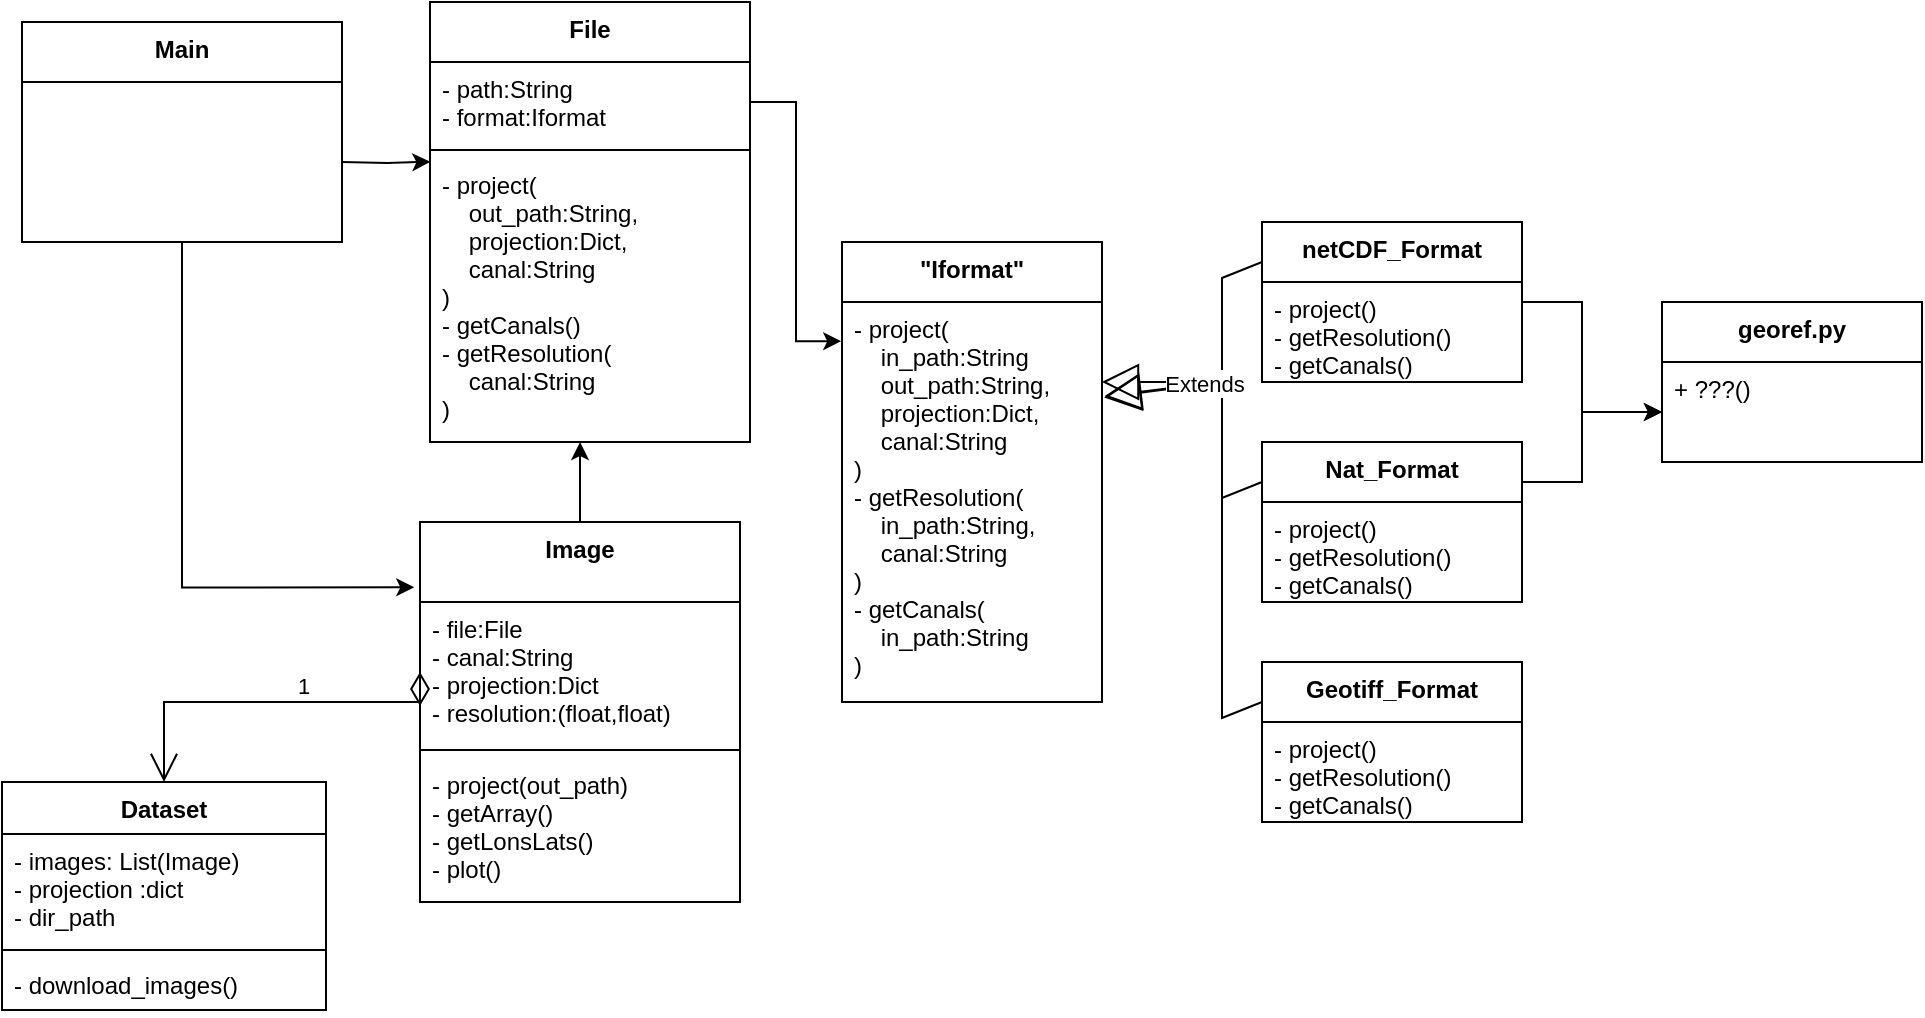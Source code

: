 <mxfile version="19.0.0" type="github">
  <diagram id="FexJEr39XP1glqWhuldr" name="Page-1">
    <mxGraphModel dx="1924" dy="1840" grid="1" gridSize="10" guides="1" tooltips="1" connect="1" arrows="1" fold="1" page="1" pageScale="1" pageWidth="827" pageHeight="1169" math="0" shadow="0">
      <root>
        <mxCell id="0" />
        <mxCell id="1" parent="0" />
        <mxCell id="5w1mZHBbKufEp1BNDujB-13" value="&quot;Iformat&quot;" style="swimlane;fontStyle=1;align=center;verticalAlign=top;childLayout=stackLayout;horizontal=1;startSize=30;horizontalStack=0;resizeParent=1;resizeParentMax=0;resizeLast=0;collapsible=1;marginBottom=0;" vertex="1" parent="1">
          <mxGeometry x="540" y="80" width="130" height="230" as="geometry" />
        </mxCell>
        <mxCell id="5w1mZHBbKufEp1BNDujB-14" value="- project(&#xa;    in_path:String&#xa;    out_path:String,&#xa;    projection:Dict,&#xa;    canal:String&#xa;)&#xa;- getResolution(&#xa;    in_path:String,&#xa;    canal:String&#xa;)&#xa;- getCanals(&#xa;    in_path:String&#xa;)" style="text;strokeColor=none;fillColor=none;align=left;verticalAlign=top;spacingLeft=4;spacingRight=4;overflow=hidden;rotatable=0;points=[[0,0.5],[1,0.5]];portConstraint=eastwest;" vertex="1" parent="5w1mZHBbKufEp1BNDujB-13">
          <mxGeometry y="30" width="130" height="200" as="geometry" />
        </mxCell>
        <mxCell id="5w1mZHBbKufEp1BNDujB-17" value="netCDF_Format" style="swimlane;fontStyle=1;align=center;verticalAlign=top;childLayout=stackLayout;horizontal=1;startSize=30;horizontalStack=0;resizeParent=1;resizeParentMax=0;resizeLast=0;collapsible=1;marginBottom=0;" vertex="1" parent="1">
          <mxGeometry x="750" y="70" width="130" height="80" as="geometry" />
        </mxCell>
        <mxCell id="5w1mZHBbKufEp1BNDujB-18" value="- project()&#xa;- getResolution()&#xa;- getCanals()&#xa;&#xa;&#xa;&#xa;" style="text;strokeColor=none;fillColor=none;align=left;verticalAlign=top;spacingLeft=4;spacingRight=4;overflow=hidden;rotatable=0;points=[[0,0.5],[1,0.5]];portConstraint=eastwest;" vertex="1" parent="5w1mZHBbKufEp1BNDujB-17">
          <mxGeometry y="30" width="130" height="50" as="geometry" />
        </mxCell>
        <mxCell id="5w1mZHBbKufEp1BNDujB-21" value="Nat_Format" style="swimlane;fontStyle=1;align=center;verticalAlign=top;childLayout=stackLayout;horizontal=1;startSize=30;horizontalStack=0;resizeParent=1;resizeParentMax=0;resizeLast=0;collapsible=1;marginBottom=0;" vertex="1" parent="1">
          <mxGeometry x="750" y="180" width="130" height="80" as="geometry" />
        </mxCell>
        <mxCell id="5w1mZHBbKufEp1BNDujB-22" value="- project()&#xa;- getResolution()&#xa;- getCanals()&#xa;&#xa;&#xa;&#xa;" style="text;strokeColor=none;fillColor=none;align=left;verticalAlign=top;spacingLeft=4;spacingRight=4;overflow=hidden;rotatable=0;points=[[0,0.5],[1,0.5]];portConstraint=eastwest;" vertex="1" parent="5w1mZHBbKufEp1BNDujB-21">
          <mxGeometry y="30" width="130" height="50" as="geometry" />
        </mxCell>
        <mxCell id="5w1mZHBbKufEp1BNDujB-23" value="Extends" style="endArrow=block;endSize=16;endFill=0;html=1;rounded=0;entryX=1.008;entryY=0.338;entryDx=0;entryDy=0;exitX=0;exitY=0.25;exitDx=0;exitDy=0;entryPerimeter=0;" edge="1" parent="1" source="5w1mZHBbKufEp1BNDujB-17" target="5w1mZHBbKufEp1BNDujB-13">
          <mxGeometry x="0.242" width="160" relative="1" as="geometry">
            <mxPoint x="110" y="250" as="sourcePoint" />
            <mxPoint x="270" y="250" as="targetPoint" />
            <Array as="points">
              <mxPoint x="730" y="98" />
              <mxPoint x="730" y="150" />
            </Array>
            <mxPoint as="offset" />
          </mxGeometry>
        </mxCell>
        <mxCell id="5w1mZHBbKufEp1BNDujB-25" value="Extends" style="endArrow=block;endSize=16;endFill=0;html=1;rounded=0;exitX=0;exitY=0.25;exitDx=0;exitDy=0;" edge="1" parent="1" source="5w1mZHBbKufEp1BNDujB-21">
          <mxGeometry x="0.275" width="160" relative="1" as="geometry">
            <mxPoint x="760" y="107.5" as="sourcePoint" />
            <mxPoint x="670" y="150" as="targetPoint" />
            <Array as="points">
              <mxPoint x="730" y="208" />
              <mxPoint x="730" y="150" />
            </Array>
            <mxPoint as="offset" />
          </mxGeometry>
        </mxCell>
        <mxCell id="5w1mZHBbKufEp1BNDujB-27" value="Dataset" style="swimlane;fontStyle=1;align=center;verticalAlign=top;childLayout=stackLayout;horizontal=1;startSize=26;horizontalStack=0;resizeParent=1;resizeParentMax=0;resizeLast=0;collapsible=1;marginBottom=0;" vertex="1" parent="1">
          <mxGeometry x="120" y="350" width="162" height="114" as="geometry" />
        </mxCell>
        <mxCell id="5w1mZHBbKufEp1BNDujB-28" value="- images: List(Image)&#xa;- projection :dict&#xa;- dir_path&#xa; &#xa;" style="text;strokeColor=none;fillColor=none;align=left;verticalAlign=top;spacingLeft=4;spacingRight=4;overflow=hidden;rotatable=0;points=[[0,0.5],[1,0.5]];portConstraint=eastwest;" vertex="1" parent="5w1mZHBbKufEp1BNDujB-27">
          <mxGeometry y="26" width="162" height="54" as="geometry" />
        </mxCell>
        <mxCell id="5w1mZHBbKufEp1BNDujB-29" value="" style="line;strokeWidth=1;fillColor=none;align=left;verticalAlign=middle;spacingTop=-1;spacingLeft=3;spacingRight=3;rotatable=0;labelPosition=right;points=[];portConstraint=eastwest;" vertex="1" parent="5w1mZHBbKufEp1BNDujB-27">
          <mxGeometry y="80" width="162" height="8" as="geometry" />
        </mxCell>
        <mxCell id="5w1mZHBbKufEp1BNDujB-30" value="- download_images()" style="text;strokeColor=none;fillColor=none;align=left;verticalAlign=top;spacingLeft=4;spacingRight=4;overflow=hidden;rotatable=0;points=[[0,0.5],[1,0.5]];portConstraint=eastwest;" vertex="1" parent="5w1mZHBbKufEp1BNDujB-27">
          <mxGeometry y="88" width="162" height="26" as="geometry" />
        </mxCell>
        <mxCell id="5w1mZHBbKufEp1BNDujB-31" value="1" style="endArrow=open;html=1;endSize=12;startArrow=diamondThin;startSize=14;startFill=0;edgeStyle=orthogonalEdgeStyle;align=left;verticalAlign=bottom;rounded=0;entryX=0.5;entryY=0;entryDx=0;entryDy=0;exitX=0;exitY=0.5;exitDx=0;exitDy=0;" edge="1" parent="1" source="5w1mZHBbKufEp1BNDujB-43" target="5w1mZHBbKufEp1BNDujB-27">
          <mxGeometry x="-0.143" y="1" relative="1" as="geometry">
            <mxPoint x="300" y="310" as="sourcePoint" />
            <mxPoint x="622" y="613.93" as="targetPoint" />
            <Array as="points">
              <mxPoint x="329" y="310" />
              <mxPoint x="201" y="310" />
            </Array>
            <mxPoint as="offset" />
          </mxGeometry>
        </mxCell>
        <mxCell id="5w1mZHBbKufEp1BNDujB-35" value="Geotiff_Format" style="swimlane;fontStyle=1;align=center;verticalAlign=top;childLayout=stackLayout;horizontal=1;startSize=30;horizontalStack=0;resizeParent=1;resizeParentMax=0;resizeLast=0;collapsible=1;marginBottom=0;" vertex="1" parent="1">
          <mxGeometry x="750" y="290" width="130" height="80" as="geometry" />
        </mxCell>
        <mxCell id="5w1mZHBbKufEp1BNDujB-36" value="- project()&#xa;- getResolution()&#xa;- getCanals()&#xa;&#xa;&#xa;&#xa;" style="text;strokeColor=none;fillColor=none;align=left;verticalAlign=top;spacingLeft=4;spacingRight=4;overflow=hidden;rotatable=0;points=[[0,0.5],[1,0.5]];portConstraint=eastwest;" vertex="1" parent="5w1mZHBbKufEp1BNDujB-35">
          <mxGeometry y="30" width="130" height="50" as="geometry" />
        </mxCell>
        <mxCell id="5w1mZHBbKufEp1BNDujB-37" value="Extends" style="endArrow=block;endSize=16;endFill=0;html=1;rounded=0;exitX=0;exitY=0.25;exitDx=0;exitDy=0;entryX=1.01;entryY=0.335;entryDx=0;entryDy=0;entryPerimeter=0;" edge="1" parent="1" source="5w1mZHBbKufEp1BNDujB-35" target="5w1mZHBbKufEp1BNDujB-13">
          <mxGeometry x="0.597" width="160" relative="1" as="geometry">
            <mxPoint x="760" y="217.5" as="sourcePoint" />
            <mxPoint x="680" y="160" as="targetPoint" />
            <Array as="points">
              <mxPoint x="730" y="318" />
              <mxPoint x="730" y="150" />
            </Array>
            <mxPoint as="offset" />
          </mxGeometry>
        </mxCell>
        <mxCell id="5w1mZHBbKufEp1BNDujB-40" value="georef.py" style="swimlane;fontStyle=1;align=center;verticalAlign=top;childLayout=stackLayout;horizontal=1;startSize=30;horizontalStack=0;resizeParent=1;resizeParentMax=0;resizeLast=0;collapsible=1;marginBottom=0;" vertex="1" parent="1">
          <mxGeometry x="950" y="110" width="130" height="80" as="geometry" />
        </mxCell>
        <mxCell id="5w1mZHBbKufEp1BNDujB-41" value="+ ???()&#xa;&#xa;&#xa;&#xa;" style="text;strokeColor=none;fillColor=none;align=left;verticalAlign=top;spacingLeft=4;spacingRight=4;overflow=hidden;rotatable=0;points=[[0,0.5],[1,0.5]];portConstraint=eastwest;" vertex="1" parent="5w1mZHBbKufEp1BNDujB-40">
          <mxGeometry y="30" width="130" height="50" as="geometry" />
        </mxCell>
        <mxCell id="5w1mZHBbKufEp1BNDujB-49" style="edgeStyle=orthogonalEdgeStyle;rounded=0;orthogonalLoop=1;jettySize=auto;html=1;entryX=0.469;entryY=1;entryDx=0;entryDy=0;entryPerimeter=0;" edge="1" parent="1" source="5w1mZHBbKufEp1BNDujB-42" target="5w1mZHBbKufEp1BNDujB-54">
          <mxGeometry relative="1" as="geometry">
            <mxPoint x="420" y="190" as="targetPoint" />
            <Array as="points">
              <mxPoint x="409" y="190" />
            </Array>
          </mxGeometry>
        </mxCell>
        <mxCell id="5w1mZHBbKufEp1BNDujB-42" value="Image" style="swimlane;fontStyle=1;align=center;verticalAlign=top;childLayout=stackLayout;horizontal=1;startSize=40;horizontalStack=0;resizeParent=1;resizeParentMax=0;resizeLast=0;collapsible=1;marginBottom=0;" vertex="1" parent="1">
          <mxGeometry x="329" y="220" width="160" height="190" as="geometry" />
        </mxCell>
        <mxCell id="5w1mZHBbKufEp1BNDujB-43" value="- file:File&#xa;- canal:String&#xa;- projection:Dict&#xa;- resolution:(float,float)&#xa;&#xa;&#xa;&#xa;" style="text;strokeColor=none;fillColor=none;align=left;verticalAlign=top;spacingLeft=4;spacingRight=4;overflow=hidden;rotatable=0;points=[[0,0.5],[1,0.5]];portConstraint=eastwest;" vertex="1" parent="5w1mZHBbKufEp1BNDujB-42">
          <mxGeometry y="40" width="160" height="70" as="geometry" />
        </mxCell>
        <mxCell id="5w1mZHBbKufEp1BNDujB-44" value="" style="line;strokeWidth=1;fillColor=none;align=left;verticalAlign=middle;spacingTop=-1;spacingLeft=3;spacingRight=3;rotatable=0;labelPosition=right;points=[];portConstraint=eastwest;" vertex="1" parent="5w1mZHBbKufEp1BNDujB-42">
          <mxGeometry y="110" width="160" height="8" as="geometry" />
        </mxCell>
        <mxCell id="5w1mZHBbKufEp1BNDujB-45" value="- project(out_path)&#xa;- getArray()&#xa;- getLonsLats()&#xa;- plot()&#xa;&#xa;&#xa;&#xa;&#xa;&#xa;&#xa;" style="text;strokeColor=none;fillColor=none;align=left;verticalAlign=top;spacingLeft=4;spacingRight=4;overflow=hidden;rotatable=0;points=[[0,0.5],[1,0.5]];portConstraint=eastwest;" vertex="1" parent="5w1mZHBbKufEp1BNDujB-42">
          <mxGeometry y="118" width="160" height="72" as="geometry" />
        </mxCell>
        <mxCell id="5w1mZHBbKufEp1BNDujB-51" value="File" style="swimlane;fontStyle=1;align=center;verticalAlign=top;childLayout=stackLayout;horizontal=1;startSize=30;horizontalStack=0;resizeParent=1;resizeParentMax=0;resizeLast=0;collapsible=1;marginBottom=0;" vertex="1" parent="1">
          <mxGeometry x="334" y="-40" width="160" height="220" as="geometry" />
        </mxCell>
        <mxCell id="5w1mZHBbKufEp1BNDujB-52" value="- path:String&#xa;- format:Iformat&#xa;&#xa;&#xa;&#xa;" style="text;strokeColor=none;fillColor=none;align=left;verticalAlign=top;spacingLeft=4;spacingRight=4;overflow=hidden;rotatable=0;points=[[0,0.5],[1,0.5]];portConstraint=eastwest;" vertex="1" parent="5w1mZHBbKufEp1BNDujB-51">
          <mxGeometry y="30" width="160" height="40" as="geometry" />
        </mxCell>
        <mxCell id="5w1mZHBbKufEp1BNDujB-53" value="" style="line;strokeWidth=1;fillColor=none;align=left;verticalAlign=middle;spacingTop=-1;spacingLeft=3;spacingRight=3;rotatable=0;labelPosition=right;points=[];portConstraint=eastwest;" vertex="1" parent="5w1mZHBbKufEp1BNDujB-51">
          <mxGeometry y="70" width="160" height="8" as="geometry" />
        </mxCell>
        <mxCell id="5w1mZHBbKufEp1BNDujB-54" value="- project(&#xa;    out_path:String,&#xa;    projection:Dict,&#xa;    canal:String&#xa;)&#xa;- getCanals()&#xa;- getResolution(&#xa;    canal:String&#xa;)&#xa;&#xa;&#xa;" style="text;strokeColor=none;fillColor=none;align=left;verticalAlign=top;spacingLeft=4;spacingRight=4;overflow=hidden;rotatable=0;points=[[0,0.5],[1,0.5]];portConstraint=eastwest;" vertex="1" parent="5w1mZHBbKufEp1BNDujB-51">
          <mxGeometry y="78" width="160" height="142" as="geometry" />
        </mxCell>
        <mxCell id="5w1mZHBbKufEp1BNDujB-55" style="edgeStyle=orthogonalEdgeStyle;rounded=0;orthogonalLoop=1;jettySize=auto;html=1;entryX=-0.003;entryY=0.098;entryDx=0;entryDy=0;entryPerimeter=0;" edge="1" parent="1" source="5w1mZHBbKufEp1BNDujB-52" target="5w1mZHBbKufEp1BNDujB-14">
          <mxGeometry relative="1" as="geometry" />
        </mxCell>
        <mxCell id="5w1mZHBbKufEp1BNDujB-65" style="edgeStyle=orthogonalEdgeStyle;rounded=0;orthogonalLoop=1;jettySize=auto;html=1;entryX=0;entryY=0.5;entryDx=0;entryDy=0;exitX=1;exitY=0.2;exitDx=0;exitDy=0;exitPerimeter=0;" edge="1" parent="1" source="5w1mZHBbKufEp1BNDujB-18" target="5w1mZHBbKufEp1BNDujB-41">
          <mxGeometry relative="1" as="geometry">
            <mxPoint x="920" y="170" as="sourcePoint" />
            <mxPoint x="920.04" y="130" as="targetPoint" />
            <Array as="points">
              <mxPoint x="910" y="110" />
              <mxPoint x="910" y="165" />
            </Array>
          </mxGeometry>
        </mxCell>
        <mxCell id="5w1mZHBbKufEp1BNDujB-66" style="edgeStyle=orthogonalEdgeStyle;rounded=0;orthogonalLoop=1;jettySize=auto;html=1;entryX=0;entryY=0.5;entryDx=0;entryDy=0;exitX=1;exitY=0.25;exitDx=0;exitDy=0;" edge="1" parent="1" source="5w1mZHBbKufEp1BNDujB-21" target="5w1mZHBbKufEp1BNDujB-41">
          <mxGeometry relative="1" as="geometry">
            <mxPoint x="890" y="120" as="sourcePoint" />
            <mxPoint x="960" y="175" as="targetPoint" />
            <Array as="points">
              <mxPoint x="910" y="200" />
              <mxPoint x="910" y="165" />
            </Array>
          </mxGeometry>
        </mxCell>
        <mxCell id="5w1mZHBbKufEp1BNDujB-73" style="edgeStyle=orthogonalEdgeStyle;rounded=0;orthogonalLoop=1;jettySize=auto;html=1;entryX=-0.018;entryY=0.172;entryDx=0;entryDy=0;entryPerimeter=0;" edge="1" parent="1" source="5w1mZHBbKufEp1BNDujB-67" target="5w1mZHBbKufEp1BNDujB-42">
          <mxGeometry relative="1" as="geometry">
            <Array as="points">
              <mxPoint x="210" y="253" />
            </Array>
          </mxGeometry>
        </mxCell>
        <mxCell id="5w1mZHBbKufEp1BNDujB-67" value="Main" style="swimlane;fontStyle=1;align=center;verticalAlign=top;childLayout=stackLayout;horizontal=1;startSize=30;horizontalStack=0;resizeParent=1;resizeParentMax=0;resizeLast=0;collapsible=1;marginBottom=0;" vertex="1" parent="1">
          <mxGeometry x="130" y="-30" width="160" height="110" as="geometry" />
        </mxCell>
        <mxCell id="5w1mZHBbKufEp1BNDujB-72" style="edgeStyle=orthogonalEdgeStyle;rounded=0;orthogonalLoop=1;jettySize=auto;html=1;entryX=0.001;entryY=0.013;entryDx=0;entryDy=0;entryPerimeter=0;" edge="1" parent="1" target="5w1mZHBbKufEp1BNDujB-54">
          <mxGeometry relative="1" as="geometry">
            <mxPoint x="290" y="40.0" as="sourcePoint" />
          </mxGeometry>
        </mxCell>
      </root>
    </mxGraphModel>
  </diagram>
</mxfile>
